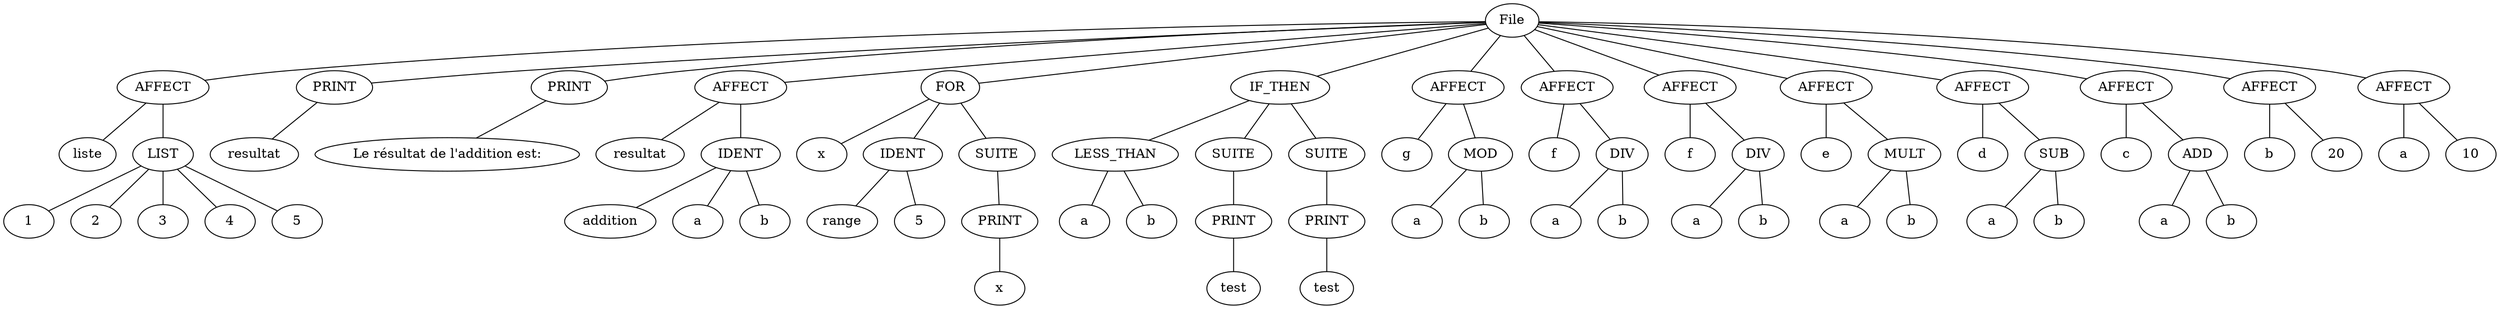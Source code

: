 graph G {
  root [label="File"];
  root -- root_681842940;
  root_681842940 [label="AFFECT"];
  root_681842940_leftExpr [label="liste"];
  root_681842940 -- root_681842940_leftExpr;
  root_681842940_rightExpr [label="LIST"];
  root_681842940_rightExpr -- root_681842940_rightExpr_2001049719;
  root_681842940_rightExpr_2001049719 [label="1"];
  root_681842940_rightExpr -- root_681842940_rightExpr_1528902577;
  root_681842940_rightExpr_1528902577 [label="2"];
  root_681842940_rightExpr -- root_681842940_rightExpr_1927950199;
  root_681842940_rightExpr_1927950199 [label="3"];
  root_681842940_rightExpr -- root_681842940_rightExpr_868693306;
  root_681842940_rightExpr_868693306 [label="4"];
  root_681842940_rightExpr -- root_681842940_rightExpr_1746572565;
  root_681842940_rightExpr_1746572565 [label="5"];
  root_681842940 -- root_681842940_rightExpr;
  root -- root_989110044;
  root_989110044 [label="PRINT"];
  root_989110044 -- root_989110044_;
  root_989110044_ [label="resultat"];
  root -- root_424058530;
  root_424058530 [label="PRINT"];
  root_424058530 -- root_424058530_;
  root_424058530_ [label="Le résultat de l'addition est:"];
  root -- root_321001045;
  root_321001045 [label="AFFECT"];
  root_321001045_leftExpr [label="resultat"];
  root_321001045 -- root_321001045_leftExpr;
  root_321001045_rightExpr [label="IDENT"];
  root_321001045_rightExpr -- root_321001045_rightExpr_791452441;
  root_321001045_rightExpr_791452441 [label="addition"];
  root_321001045_rightExpr -- root_321001045_rightExpr_834600351;
  root_321001045_rightExpr_834600351 [label="a"];
  root_321001045_rightExpr -- root_321001045_rightExpr_471910020;
  root_321001045_rightExpr_471910020 [label="b"];
  root_321001045 -- root_321001045_rightExpr;
  root -- root_531885035;
  root_531885035 [label="FOR"];
  root_531885035 -- root_531885035_ident;
  root_531885035_ident [label="x"];
  root_531885035 -- root_531885035_expr;
  root_531885035_expr [label="IDENT"];
  root_531885035_expr -- root_531885035_expr_1418481495;
  root_531885035_expr_1418481495 [label="range"];
  root_531885035_expr -- root_531885035_expr_303563356;
  root_531885035_expr_303563356 [label="5"];
  root_531885035 -- root_531885035_suite;
  root_531885035_suite [label="SUITE"];
  root_531885035_suite -- root_531885035_suite_135721597;
  root_531885035_suite_135721597 [label="PRINT"];
  root_531885035_suite_135721597 -- root_531885035_suite_135721597_;
  root_531885035_suite_135721597_ [label="x"];
  root -- root_142257191;
  root_142257191 [label="IF_THEN"];
  root_142257191 -- root_142257191_if;
  root_142257191_if [label="LESS_THAN"];
  root_142257191_if -- root_142257191_if_left;
  root_142257191_if_left [label="a"];
  root_142257191_if -- root_142257191_if_right;
  root_142257191_if_right [label="b"];
  root_142257191 -- root_142257191_then;
  root_142257191_then [label="SUITE"];
  root_142257191_then -- root_142257191_then_1044036744;
  root_142257191_then_1044036744 [label="PRINT"];
  root_142257191_then_1044036744 -- root_142257191_then_1044036744_;
  root_142257191_then_1044036744_ [label="test"];
  root_142257191 -- root_142257191_else;
  root_142257191_else [label="SUITE"];
  root_142257191_else -- root_142257191_else_1826771953;
  root_142257191_else_1826771953 [label="PRINT"];
  root_142257191_else_1826771953 -- root_142257191_else_1826771953_;
  root_142257191_else_1826771953_ [label="test"];
  root -- root_1406718218;
  root_1406718218 [label="AFFECT"];
  root_1406718218_leftExpr [label="g"];
  root_1406718218 -- root_1406718218_leftExpr;
  root_1406718218_rightExpr [label="MOD"];
  root_1406718218_rightExpr -- root_1406718218_rightExpr_left;
  root_1406718218_rightExpr_left [label="a"];
  root_1406718218_rightExpr -- root_1406718218_rightExpr_right;
  root_1406718218_rightExpr_right [label="b"];
  root_1406718218 -- root_1406718218_rightExpr;
  root -- root_245257410;
  root_245257410 [label="AFFECT"];
  root_245257410_leftExpr [label="f"];
  root_245257410 -- root_245257410_leftExpr;
  root_245257410_rightExpr [label="DIV"];
  root_245257410_rightExpr -- root_245257410_rightExpr_left;
  root_245257410_rightExpr_left [label="a"];
  root_245257410_rightExpr -- root_245257410_rightExpr_right;
  root_245257410_rightExpr_right [label="b"];
  root_245257410 -- root_245257410_rightExpr;
  root -- root_1705736037;
  root_1705736037 [label="AFFECT"];
  root_1705736037_leftExpr [label="f"];
  root_1705736037 -- root_1705736037_leftExpr;
  root_1705736037_rightExpr [label="DIV"];
  root_1705736037_rightExpr -- root_1705736037_rightExpr_left;
  root_1705736037_rightExpr_left [label="a"];
  root_1705736037_rightExpr -- root_1705736037_rightExpr_right;
  root_1705736037_rightExpr_right [label="b"];
  root_1705736037 -- root_1705736037_rightExpr;
  root -- root_455659002;
  root_455659002 [label="AFFECT"];
  root_455659002_leftExpr [label="e"];
  root_455659002 -- root_455659002_leftExpr;
  root_455659002_rightExpr [label="MULT"];
  root_455659002_rightExpr -- root_455659002_rightExpr_left;
  root_455659002_rightExpr_left [label="a"];
  root_455659002_rightExpr -- root_455659002_rightExpr_right;
  root_455659002_rightExpr_right [label="b"];
  root_455659002 -- root_455659002_rightExpr;
  root -- root_250421012;
  root_250421012 [label="AFFECT"];
  root_250421012_leftExpr [label="d"];
  root_250421012 -- root_250421012_leftExpr;
  root_250421012_rightExpr [label="SUB"];
  root_250421012_rightExpr -- root_250421012_rightExpr_left;
  root_250421012_rightExpr_left [label="a"];
  root_250421012_rightExpr -- root_250421012_rightExpr_right;
  root_250421012_rightExpr_right [label="b"];
  root_250421012 -- root_250421012_rightExpr;
  root -- root_1915318863;
  root_1915318863 [label="AFFECT"];
  root_1915318863_leftExpr [label="c"];
  root_1915318863 -- root_1915318863_leftExpr;
  root_1915318863_rightExpr [label="ADD"];
  root_1915318863_rightExpr -- root_1915318863_rightExpr_left;
  root_1915318863_rightExpr_left [label="a"];
  root_1915318863_rightExpr -- root_1915318863_rightExpr_right;
  root_1915318863_rightExpr_right [label="b"];
  root_1915318863 -- root_1915318863_rightExpr;
  root -- root_1283928880;
  root_1283928880 [label="AFFECT"];
  root_1283928880_leftExpr [label="b"];
  root_1283928880 -- root_1283928880_leftExpr;
  root_1283928880_rightExpr [label="20"];
  root_1283928880 -- root_1283928880_rightExpr;
  root -- root_295530567;
  root_295530567 [label="AFFECT"];
  root_295530567_leftExpr [label="a"];
  root_295530567 -- root_295530567_leftExpr;
  root_295530567_rightExpr [label="10"];
  root_295530567 -- root_295530567_rightExpr;
}
